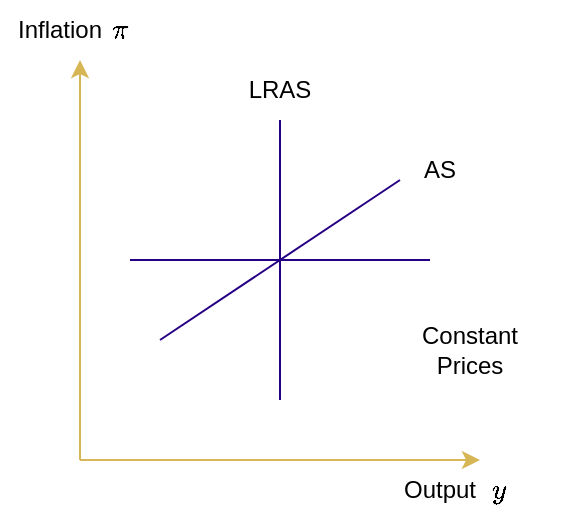 <mxfile>
    <diagram id="F6dTurElEwBUHeyy3xMI" name="Page-1">
        <mxGraphModel dx="346" dy="553" grid="1" gridSize="10" guides="1" tooltips="1" connect="1" arrows="1" fold="1" page="1" pageScale="1" pageWidth="850" pageHeight="1100" math="1" shadow="0">
            <root>
                <mxCell id="0"/>
                <mxCell id="1" parent="0"/>
                <mxCell id="2" value="" style="edgeStyle=none;orthogonalLoop=1;jettySize=auto;html=1;fillColor=#fff2cc;strokeColor=#d6b656;gradientColor=#ffd966;" parent="1" edge="1">
                    <mxGeometry width="80" relative="1" as="geometry">
                        <mxPoint x="80" y="280" as="sourcePoint"/>
                        <mxPoint x="280" y="280" as="targetPoint"/>
                        <Array as="points"/>
                    </mxGeometry>
                </mxCell>
                <mxCell id="3" value="" style="edgeStyle=none;orthogonalLoop=1;jettySize=auto;html=1;fillColor=#fff2cc;strokeColor=#d6b656;gradientColor=#ffd966;" parent="1" edge="1">
                    <mxGeometry width="80" relative="1" as="geometry">
                        <mxPoint x="80" y="280" as="sourcePoint"/>
                        <mxPoint x="80" y="80" as="targetPoint"/>
                        <Array as="points"/>
                    </mxGeometry>
                </mxCell>
                <mxCell id="20" value="" style="edgeStyle=none;orthogonalLoop=1;jettySize=auto;html=1;endArrow=none;endFill=0;strokeColor=#240085;exitX=0.5;exitY=1;exitDx=0;exitDy=0;" parent="1" edge="1" source="30">
                    <mxGeometry width="80" relative="1" as="geometry">
                        <mxPoint x="180" y="110" as="sourcePoint"/>
                        <mxPoint x="180" y="250" as="targetPoint"/>
                        <Array as="points"/>
                    </mxGeometry>
                </mxCell>
                <mxCell id="26" value="" style="group" parent="1" vertex="1" connectable="0">
                    <mxGeometry x="40" y="50" width="90" height="30" as="geometry"/>
                </mxCell>
                <mxCell id="24" value="Inflation" style="text;strokeColor=none;align=center;fillColor=none;html=1;verticalAlign=middle;whiteSpace=wrap;rounded=0;" parent="26" vertex="1">
                    <mxGeometry width="60" height="30" as="geometry"/>
                </mxCell>
                <mxCell id="25" value="$$\pi$$" style="text;strokeColor=none;align=center;fillColor=none;html=1;verticalAlign=middle;whiteSpace=wrap;rounded=0;" parent="26" vertex="1">
                    <mxGeometry x="30" width="60" height="30" as="geometry"/>
                </mxCell>
                <mxCell id="27" value="" style="group" parent="1" vertex="1" connectable="0">
                    <mxGeometry x="230" y="280" width="90" height="30" as="geometry"/>
                </mxCell>
                <mxCell id="22" value="Output" style="text;strokeColor=none;align=center;fillColor=none;html=1;verticalAlign=middle;whiteSpace=wrap;rounded=0;" parent="27" vertex="1">
                    <mxGeometry width="60" height="30" as="geometry"/>
                </mxCell>
                <mxCell id="23" value="$$y$$" style="text;strokeColor=none;align=center;fillColor=none;html=1;verticalAlign=middle;whiteSpace=wrap;rounded=0;" parent="27" vertex="1">
                    <mxGeometry x="30" width="60" height="30" as="geometry"/>
                </mxCell>
                <mxCell id="30" value="LRAS" style="text;strokeColor=none;align=center;fillColor=none;html=1;verticalAlign=middle;whiteSpace=wrap;rounded=0;" parent="1" vertex="1">
                    <mxGeometry x="150" y="80" width="60" height="30" as="geometry"/>
                </mxCell>
                <mxCell id="35" value="" style="edgeStyle=none;orthogonalLoop=1;jettySize=auto;html=1;endArrow=none;endFill=0;strokeColor=#240085;" edge="1" parent="1">
                    <mxGeometry width="80" relative="1" as="geometry">
                        <mxPoint x="120" y="220" as="sourcePoint"/>
                        <mxPoint x="240" y="140" as="targetPoint"/>
                    </mxGeometry>
                </mxCell>
                <mxCell id="36" value="Constant&lt;br&gt;Prices" style="text;strokeColor=none;align=center;fillColor=none;html=1;verticalAlign=middle;whiteSpace=wrap;rounded=0;" vertex="1" parent="1">
                    <mxGeometry x="245" y="210" width="60" height="30" as="geometry"/>
                </mxCell>
                <mxCell id="37" value="" style="edgeStyle=none;orthogonalLoop=1;jettySize=auto;html=1;endArrow=none;endFill=0;strokeColor=#240085;" edge="1" parent="1">
                    <mxGeometry width="80" relative="1" as="geometry">
                        <mxPoint x="105" y="180" as="sourcePoint"/>
                        <mxPoint x="255" y="180" as="targetPoint"/>
                        <Array as="points"/>
                    </mxGeometry>
                </mxCell>
                <mxCell id="38" value="AS" style="text;strokeColor=none;align=center;fillColor=none;html=1;verticalAlign=middle;whiteSpace=wrap;rounded=0;" vertex="1" parent="1">
                    <mxGeometry x="230" y="120" width="60" height="30" as="geometry"/>
                </mxCell>
            </root>
        </mxGraphModel>
    </diagram>
</mxfile>